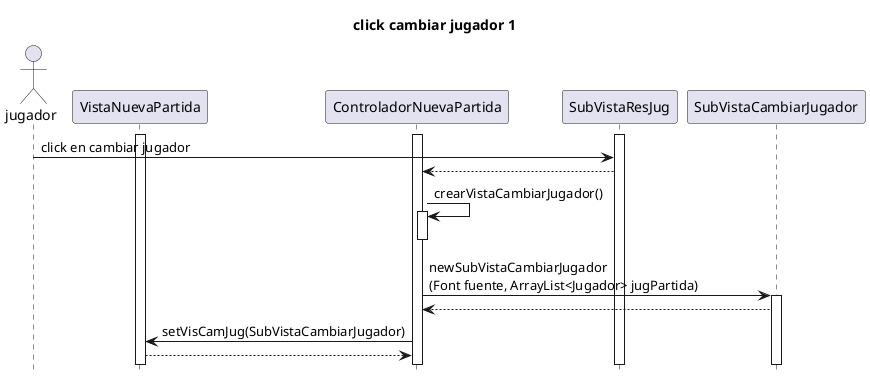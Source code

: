 @startuml
hide footbox
title click cambiar jugador 1

actor jugador as j
participant VistaNuevaPartida as visNP
participant ControladorNuevaPartida as contNP
participant SubVistaResJug as visj
participant SubVistaCambiarJugador as vistc


activate contNP
activate visNP
activate visj
j -> visj :click en cambiar jugador
visj --> contNP
contNP -> contNP: crearVistaCambiarJugador()
activate contNP
deactivate contNP
contNP -> vistc: newSubVistaCambiarJugador\n(Font fuente, ArrayList<Jugador> jugPartida)
activate vistc
vistc --> contNP
contNP -> visNP :setVisCamJug(SubVistaCambiarJugador)
visNP --> contNP


@enduml
